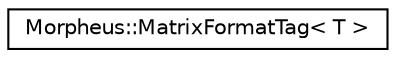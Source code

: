 digraph "Graphical Class Hierarchy"
{
 // LATEX_PDF_SIZE
  edge [fontname="Helvetica",fontsize="10",labelfontname="Helvetica",labelfontsize="10"];
  node [fontname="Helvetica",fontsize="10",shape=record];
  rankdir="LR";
  Node0 [label="Morpheus::MatrixFormatTag\< T \>",height=0.2,width=0.4,color="black", fillcolor="white", style="filled",URL="$structMorpheus_1_1MatrixFormatTag.html",tooltip=" "];
}
